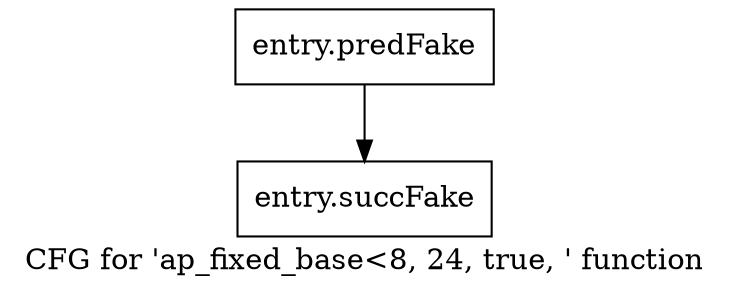 digraph "CFG for 'ap_fixed_base\<8, 24, true, ' function" {
	label="CFG for 'ap_fixed_base\<8, 24, true, ' function";

	Node0x3c9ea70 [shape=record,filename="",linenumber="",label="{entry.predFake}"];
	Node0x3c9ea70 -> Node0x3ea8020[ callList="" memoryops="" filename="/tools/Xilinx/Vitis_HLS/2022.1/include/ap_fixed_base.h" execusionnum="12800"];
	Node0x3ea8020 [shape=record,filename="/tools/Xilinx/Vitis_HLS/2022.1/include/ap_fixed_base.h",linenumber="339",label="{entry.succFake}"];
}
